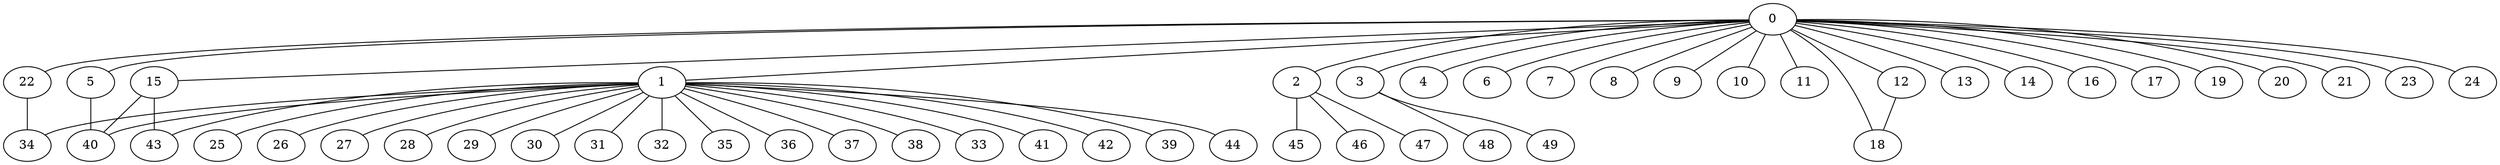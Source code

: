 
graph graphname {
    0 -- 1
0 -- 2
0 -- 3
0 -- 4
0 -- 5
0 -- 6
0 -- 7
0 -- 8
0 -- 9
0 -- 10
0 -- 11
0 -- 12
0 -- 13
0 -- 14
0 -- 15
0 -- 16
0 -- 17
0 -- 18
0 -- 19
0 -- 20
0 -- 21
0 -- 22
0 -- 23
0 -- 24
1 -- 32
1 -- 34
1 -- 35
1 -- 36
1 -- 37
1 -- 38
1 -- 33
1 -- 40
1 -- 41
1 -- 42
1 -- 39
1 -- 44
1 -- 43
1 -- 25
1 -- 26
1 -- 27
1 -- 28
1 -- 29
1 -- 30
1 -- 31
2 -- 45
2 -- 46
2 -- 47
3 -- 48
3 -- 49
5 -- 40
12 -- 18
15 -- 40
15 -- 43
22 -- 34

}
